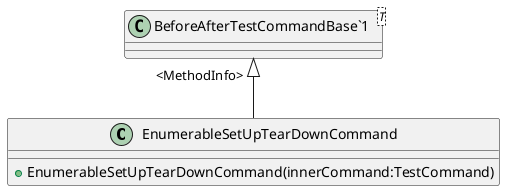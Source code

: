 @startuml
class EnumerableSetUpTearDownCommand {
    + EnumerableSetUpTearDownCommand(innerCommand:TestCommand)
}
class "BeforeAfterTestCommandBase`1"<T> {
}
"BeforeAfterTestCommandBase`1" "<MethodInfo>" <|-- EnumerableSetUpTearDownCommand
@enduml
